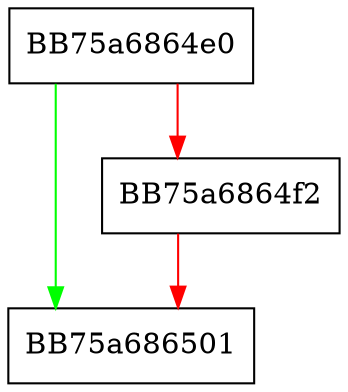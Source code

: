 digraph clear {
  node [shape="box"];
  graph [splines=ortho];
  BB75a6864e0 -> BB75a686501 [color="green"];
  BB75a6864e0 -> BB75a6864f2 [color="red"];
  BB75a6864f2 -> BB75a686501 [color="red"];
}